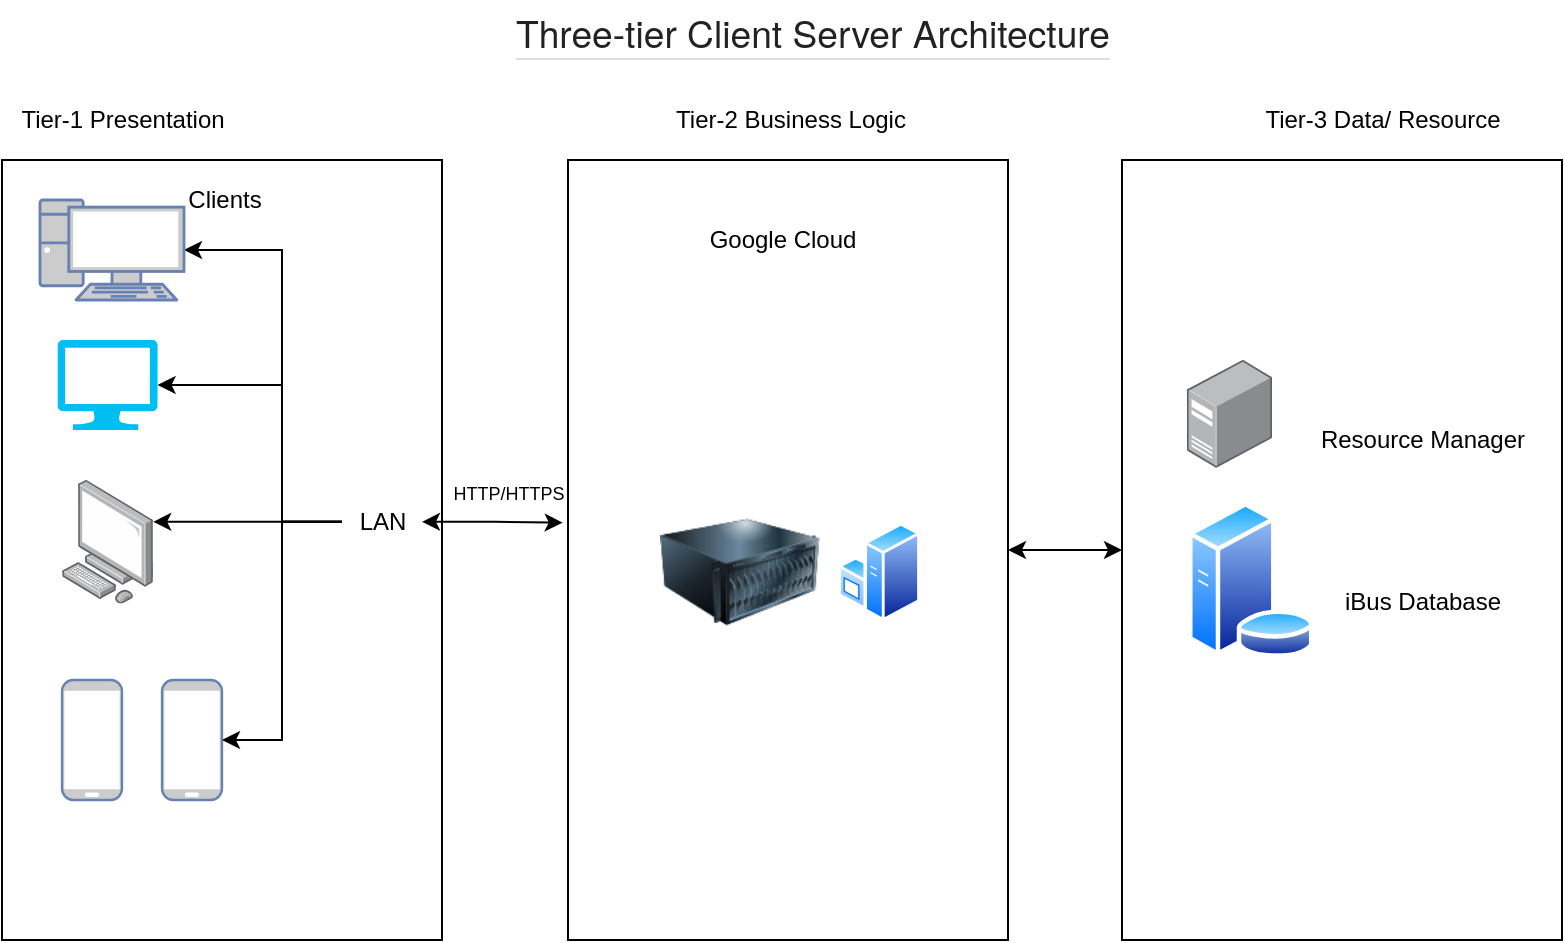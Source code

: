 <mxfile version="14.8.1" type="github"><diagram id="c9HjVlHmndSlHqspS212" name="Page-1"><mxGraphModel dx="786" dy="597" grid="1" gridSize="10" guides="1" tooltips="1" connect="1" arrows="1" fold="1" page="1" pageScale="1" pageWidth="827" pageHeight="1169" math="0" shadow="0"><root><mxCell id="0"/><mxCell id="1" parent="0"/><mxCell id="RDyDFwaOA3mNkReE9emX-24" value="" style="shape=rect;dashed=0;shadow=0;html=1;whiteSpace=wrap;fillColor=none;" parent="1" vertex="1"><mxGeometry x="20" y="120" width="220" height="390" as="geometry"/></mxCell><mxCell id="RDyDFwaOA3mNkReE9emX-67" style="edgeStyle=orthogonalEdgeStyle;rounded=0;orthogonalLoop=1;jettySize=auto;html=1;startArrow=classic;startFill=1;" parent="1" source="RDyDFwaOA3mNkReE9emX-28" target="RDyDFwaOA3mNkReE9emX-29" edge="1"><mxGeometry relative="1" as="geometry"/></mxCell><mxCell id="RDyDFwaOA3mNkReE9emX-28" value="" style="shape=rect;dashed=0;shadow=0;html=1;whiteSpace=wrap;fillColor=none;" parent="1" vertex="1"><mxGeometry x="303" y="120" width="220" height="390" as="geometry"/></mxCell><mxCell id="RDyDFwaOA3mNkReE9emX-29" value="" style="shape=rect;dashed=0;shadow=0;html=1;whiteSpace=wrap;fillColor=none;" parent="1" vertex="1"><mxGeometry x="580" y="120" width="220" height="390" as="geometry"/></mxCell><mxCell id="RDyDFwaOA3mNkReE9emX-32" value="" style="verticalLabelPosition=bottom;html=1;verticalAlign=top;align=center;strokeColor=none;fillColor=#00BEF2;shape=mxgraph.azure.computer;pointerEvents=1;" parent="1" vertex="1"><mxGeometry x="47.8" y="210" width="50" height="45" as="geometry"/></mxCell><mxCell id="RDyDFwaOA3mNkReE9emX-34" value="" style="points=[];aspect=fixed;html=1;align=center;shadow=0;dashed=0;image;image=img/lib/allied_telesis/computer_and_terminals/Personal_Computer.svg;fillColor=none;" parent="1" vertex="1"><mxGeometry x="50.0" y="280" width="45.6" height="61.8" as="geometry"/></mxCell><mxCell id="RDyDFwaOA3mNkReE9emX-35" value="" style="fontColor=#0066CC;verticalAlign=top;verticalLabelPosition=bottom;labelPosition=center;align=center;html=1;outlineConnect=0;fillColor=#CCCCCC;strokeColor=#6881B3;gradientColor=none;gradientDirection=north;strokeWidth=2;shape=mxgraph.networks.mobile;" parent="1" vertex="1"><mxGeometry x="50" y="380" width="30" height="60" as="geometry"/></mxCell><mxCell id="RDyDFwaOA3mNkReE9emX-37" value="Tier-1 Presentation" style="text;html=1;align=center;verticalAlign=middle;resizable=0;points=[];autosize=1;strokeColor=none;" parent="1" vertex="1"><mxGeometry x="20" y="90" width="120" height="20" as="geometry"/></mxCell><mxCell id="RDyDFwaOA3mNkReE9emX-40" value="" style="fontColor=#0066CC;verticalAlign=top;verticalLabelPosition=bottom;labelPosition=center;align=center;html=1;outlineConnect=0;fillColor=#CCCCCC;strokeColor=#6881B3;gradientColor=none;gradientDirection=north;strokeWidth=2;shape=mxgraph.networks.mobile;" parent="1" vertex="1"><mxGeometry x="100" y="380" width="30" height="60" as="geometry"/></mxCell><mxCell id="RDyDFwaOA3mNkReE9emX-51" style="edgeStyle=orthogonalEdgeStyle;rounded=0;orthogonalLoop=1;jettySize=auto;html=1;" parent="1" source="RDyDFwaOA3mNkReE9emX-43" target="RDyDFwaOA3mNkReE9emX-50" edge="1"><mxGeometry relative="1" as="geometry"><Array as="points"><mxPoint x="160" y="301"/><mxPoint x="160" y="165"/></Array></mxGeometry></mxCell><mxCell id="RDyDFwaOA3mNkReE9emX-52" style="edgeStyle=orthogonalEdgeStyle;rounded=0;orthogonalLoop=1;jettySize=auto;html=1;entryX=1;entryY=0.5;entryDx=0;entryDy=0;entryPerimeter=0;" parent="1" source="RDyDFwaOA3mNkReE9emX-43" target="RDyDFwaOA3mNkReE9emX-32" edge="1"><mxGeometry relative="1" as="geometry"><Array as="points"><mxPoint x="160" y="301"/><mxPoint x="160" y="233"/></Array></mxGeometry></mxCell><mxCell id="RDyDFwaOA3mNkReE9emX-53" style="edgeStyle=orthogonalEdgeStyle;rounded=0;orthogonalLoop=1;jettySize=auto;html=1;" parent="1" source="RDyDFwaOA3mNkReE9emX-43" target="RDyDFwaOA3mNkReE9emX-34" edge="1"><mxGeometry relative="1" as="geometry"><Array as="points"><mxPoint x="120" y="301"/><mxPoint x="120" y="301"/></Array></mxGeometry></mxCell><mxCell id="RDyDFwaOA3mNkReE9emX-54" style="edgeStyle=orthogonalEdgeStyle;rounded=0;orthogonalLoop=1;jettySize=auto;html=1;entryX=1;entryY=0.5;entryDx=0;entryDy=0;entryPerimeter=0;" parent="1" source="RDyDFwaOA3mNkReE9emX-43" target="RDyDFwaOA3mNkReE9emX-40" edge="1"><mxGeometry relative="1" as="geometry"/></mxCell><mxCell id="RDyDFwaOA3mNkReE9emX-63" style="edgeStyle=orthogonalEdgeStyle;rounded=0;orthogonalLoop=1;jettySize=auto;html=1;entryX=-0.012;entryY=0.465;entryDx=0;entryDy=0;entryPerimeter=0;startArrow=classic;startFill=1;" parent="1" source="RDyDFwaOA3mNkReE9emX-43" target="RDyDFwaOA3mNkReE9emX-28" edge="1"><mxGeometry relative="1" as="geometry"/></mxCell><mxCell id="RDyDFwaOA3mNkReE9emX-43" value="LAN" style="text;html=1;align=center;verticalAlign=middle;resizable=0;points=[];autosize=1;strokeColor=none;" parent="1" vertex="1"><mxGeometry x="190" y="290.9" width="40" height="20" as="geometry"/></mxCell><mxCell id="RDyDFwaOA3mNkReE9emX-50" value="" style="fontColor=#0066CC;verticalAlign=top;verticalLabelPosition=bottom;labelPosition=center;align=center;html=1;outlineConnect=0;fillColor=#CCCCCC;strokeColor=#6881B3;gradientColor=none;gradientDirection=north;strokeWidth=2;shape=mxgraph.networks.pc;" parent="1" vertex="1"><mxGeometry x="39" y="140" width="72" height="50" as="geometry"/></mxCell><mxCell id="RDyDFwaOA3mNkReE9emX-55" value="Clients" style="text;html=1;align=center;verticalAlign=middle;resizable=0;points=[];autosize=1;strokeColor=none;" parent="1" vertex="1"><mxGeometry x="106" y="130.0" width="50" height="20" as="geometry"/></mxCell><mxCell id="RDyDFwaOA3mNkReE9emX-56" value="Tier-3 Data/ Resource" style="text;html=1;align=center;verticalAlign=middle;resizable=0;points=[];autosize=1;strokeColor=none;" parent="1" vertex="1"><mxGeometry x="645" y="90" width="130" height="20" as="geometry"/></mxCell><mxCell id="RDyDFwaOA3mNkReE9emX-57" value="Tier-2 Business Logic" style="text;html=1;align=center;verticalAlign=middle;resizable=0;points=[];autosize=1;strokeColor=none;" parent="1" vertex="1"><mxGeometry x="349" y="90" width="130" height="20" as="geometry"/></mxCell><mxCell id="RDyDFwaOA3mNkReE9emX-60" value="" style="image;html=1;image=img/lib/clip_art/computers/Server_128x128.png;fillColor=none;" parent="1" vertex="1"><mxGeometry x="349" y="285.9" width="80" height="80" as="geometry"/></mxCell><mxCell id="RDyDFwaOA3mNkReE9emX-61" value="" style="aspect=fixed;perimeter=ellipsePerimeter;html=1;align=center;shadow=0;dashed=0;spacingTop=3;image;image=img/lib/active_directory/windows_server.svg;fillColor=none;" parent="1" vertex="1"><mxGeometry x="438" y="300.9" width="41" height="50" as="geometry"/></mxCell><mxCell id="RDyDFwaOA3mNkReE9emX-62" value="Google Cloud" style="text;html=1;align=center;verticalAlign=middle;resizable=0;points=[];autosize=1;strokeColor=none;" parent="1" vertex="1"><mxGeometry x="365" y="150.0" width="90" height="20" as="geometry"/></mxCell><mxCell id="RDyDFwaOA3mNkReE9emX-64" value="" style="aspect=fixed;perimeter=ellipsePerimeter;html=1;align=center;shadow=0;dashed=0;spacingTop=3;image;image=img/lib/active_directory/database_server.svg;fillColor=none;" parent="1" vertex="1"><mxGeometry x="612.4" y="290.9" width="63.96" height="78" as="geometry"/></mxCell><mxCell id="RDyDFwaOA3mNkReE9emX-65" value="iBus Database" style="text;html=1;align=center;verticalAlign=middle;resizable=0;points=[];autosize=1;strokeColor=none;" parent="1" vertex="1"><mxGeometry x="685" y="330.9" width="90" height="20" as="geometry"/></mxCell><mxCell id="RDyDFwaOA3mNkReE9emX-68" value="" style="points=[];aspect=fixed;html=1;align=center;shadow=0;dashed=0;image;image=img/lib/allied_telesis/computer_and_terminals/Server_Desktop.svg;fillColor=none;" parent="1" vertex="1"><mxGeometry x="612.4" y="219.9" width="42.6" height="54" as="geometry"/></mxCell><mxCell id="RDyDFwaOA3mNkReE9emX-69" value="Resource Manager" style="text;html=1;align=center;verticalAlign=middle;resizable=0;points=[];autosize=1;strokeColor=none;" parent="1" vertex="1"><mxGeometry x="670" y="250.0" width="120" height="20" as="geometry"/></mxCell><mxCell id="RDyDFwaOA3mNkReE9emX-71" value="&lt;font style=&quot;font-size: 9px&quot;&gt;HTTP/HTTPS&lt;/font&gt;" style="edgeLabel;html=1;align=center;verticalAlign=middle;resizable=0;points=[];fontSize=9;" parent="1" vertex="1" connectable="0"><mxGeometry x="280.004" y="273.9" as="geometry"><mxPoint x="-7" y="13" as="offset"/></mxGeometry></mxCell><mxCell id="RDyDFwaOA3mNkReE9emX-72" value="&lt;h2 style=&quot;box-sizing: border-box ; margin: 0em 0px 0.5rem ; padding: 0px ; color: rgb(34 , 34 , 34) ; font-family: &amp;#34;helvetica neue&amp;#34; , &amp;#34;helvetica&amp;#34; , &amp;#34;roboto&amp;#34; , &amp;#34;arial&amp;#34; , sans-serif ; font-weight: normal ; line-height: 1.4 ; font-size: 1.55em ; border-bottom: 1px solid rgb(221 , 221 , 221) ; overflow: hidden ; background-color: rgb(255 , 255 , 255)&quot;&gt;&lt;span class=&quot;mw-headline&quot; id=&quot;Three-tier_Client_Server_Architecture_.28See_Figure_2..29_.5B5.5D&quot; style=&quot;box-sizing: border-box ; display: inline&quot;&gt;Three-tier Client Server Architecture&lt;/span&gt;&lt;/h2&gt;" style="text;html=1;align=center;verticalAlign=middle;resizable=0;points=[];autosize=1;strokeColor=none;" parent="1" vertex="1"><mxGeometry x="270" y="40" width="310" height="40" as="geometry"/></mxCell><mxCell id="B3I-ZIAVuOO717TQAEBQ-2" value="" style="shape=image;verticalLabelPosition=bottom;labelBackgroundColor=#ffffff;verticalAlign=top;aspect=fixed;imageAspect=0;image=https://cloud.google.com/_static/cloud/images/social-icon-google-cloud-1200-630.png;" parent="1" vertex="1"><mxGeometry x="323" y="179.4" width="180" height="94.5" as="geometry"/></mxCell></root></mxGraphModel></diagram></mxfile>